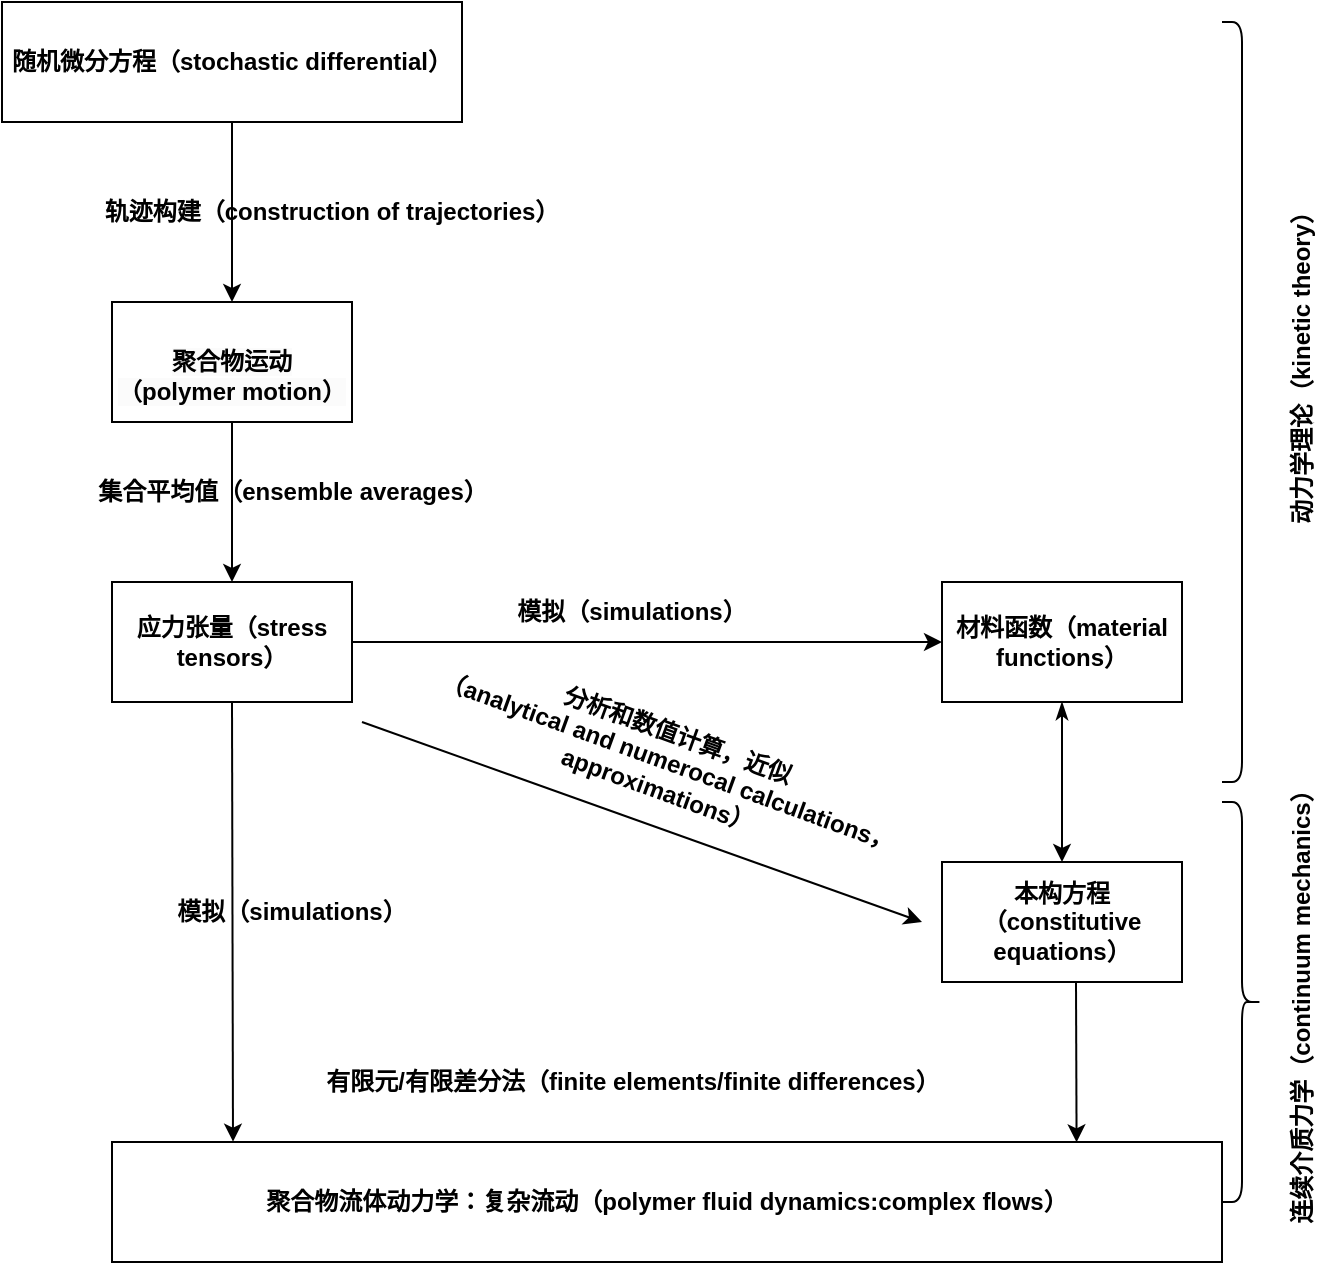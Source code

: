 <mxfile version="21.0.6" type="github">
  <diagram name="第 1 页" id="pjvNsAx7YbJ8cmZE5kwV">
    <mxGraphModel dx="1036" dy="535" grid="1" gridSize="10" guides="1" tooltips="1" connect="1" arrows="1" fold="1" page="1" pageScale="1" pageWidth="827" pageHeight="1169" math="0" shadow="0">
      <root>
        <mxCell id="0" />
        <mxCell id="1" parent="0" />
        <mxCell id="4ZGNgnVhFvvFpd6PDkWD-21" value="" style="edgeStyle=orthogonalEdgeStyle;rounded=0;orthogonalLoop=1;jettySize=auto;html=1;" edge="1" parent="1" source="4ZGNgnVhFvvFpd6PDkWD-1" target="4ZGNgnVhFvvFpd6PDkWD-4">
          <mxGeometry relative="1" as="geometry" />
        </mxCell>
        <mxCell id="4ZGNgnVhFvvFpd6PDkWD-1" value="&lt;b&gt;随机微分方程（stochastic differential）&lt;/b&gt;" style="rounded=0;whiteSpace=wrap;html=1;" vertex="1" parent="1">
          <mxGeometry x="140" width="230" height="60" as="geometry" />
        </mxCell>
        <mxCell id="4ZGNgnVhFvvFpd6PDkWD-9" value="" style="edgeStyle=orthogonalEdgeStyle;rounded=0;orthogonalLoop=1;jettySize=auto;html=1;" edge="1" parent="1" source="4ZGNgnVhFvvFpd6PDkWD-2" target="4ZGNgnVhFvvFpd6PDkWD-8">
          <mxGeometry relative="1" as="geometry" />
        </mxCell>
        <mxCell id="4ZGNgnVhFvvFpd6PDkWD-2" value="&lt;b&gt;应力张量（stress tensors）&lt;/b&gt;" style="whiteSpace=wrap;html=1;rounded=0;" vertex="1" parent="1">
          <mxGeometry x="195" y="290" width="120" height="60" as="geometry" />
        </mxCell>
        <mxCell id="4ZGNgnVhFvvFpd6PDkWD-22" value="" style="edgeStyle=orthogonalEdgeStyle;rounded=0;orthogonalLoop=1;jettySize=auto;html=1;" edge="1" parent="1" source="4ZGNgnVhFvvFpd6PDkWD-4" target="4ZGNgnVhFvvFpd6PDkWD-2">
          <mxGeometry relative="1" as="geometry" />
        </mxCell>
        <mxCell id="4ZGNgnVhFvvFpd6PDkWD-4" value="&lt;b&gt;&lt;br&gt;&lt;span style=&quot;color: rgb(0, 0, 0); font-family: Helvetica; font-size: 12px; font-style: normal; font-variant-ligatures: normal; font-variant-caps: normal; letter-spacing: normal; orphans: 2; text-align: center; text-indent: 0px; text-transform: none; widows: 2; word-spacing: 0px; -webkit-text-stroke-width: 0px; background-color: rgb(251, 251, 251); text-decoration-thickness: initial; text-decoration-style: initial; text-decoration-color: initial; float: none; display: inline !important;&quot;&gt;聚合物运动（polymer motion）&lt;/span&gt;&lt;br&gt;&lt;/b&gt;" style="whiteSpace=wrap;html=1;rounded=0;" vertex="1" parent="1">
          <mxGeometry x="195" y="150" width="120" height="60" as="geometry" />
        </mxCell>
        <mxCell id="4ZGNgnVhFvvFpd6PDkWD-6" value="&lt;b&gt;聚合物流体动力学：复杂流动（polymer fluid dynamics:complex flows）&lt;/b&gt;" style="whiteSpace=wrap;html=1;rounded=0;" vertex="1" parent="1">
          <mxGeometry x="195" y="570" width="555" height="60" as="geometry" />
        </mxCell>
        <mxCell id="4ZGNgnVhFvvFpd6PDkWD-11" value="" style="edgeStyle=orthogonalEdgeStyle;rounded=0;orthogonalLoop=1;jettySize=auto;html=1;startArrow=classicThin;startFill=1;" edge="1" parent="1" source="4ZGNgnVhFvvFpd6PDkWD-8" target="4ZGNgnVhFvvFpd6PDkWD-10">
          <mxGeometry relative="1" as="geometry" />
        </mxCell>
        <mxCell id="4ZGNgnVhFvvFpd6PDkWD-8" value="&lt;b&gt;材料函数（material functions）&lt;/b&gt;" style="whiteSpace=wrap;html=1;rounded=0;" vertex="1" parent="1">
          <mxGeometry x="610" y="290" width="120" height="60" as="geometry" />
        </mxCell>
        <mxCell id="4ZGNgnVhFvvFpd6PDkWD-10" value="&lt;b&gt;本构方程（constitutive equations）&lt;/b&gt;" style="whiteSpace=wrap;html=1;rounded=0;" vertex="1" parent="1">
          <mxGeometry x="610" y="430" width="120" height="60" as="geometry" />
        </mxCell>
        <mxCell id="4ZGNgnVhFvvFpd6PDkWD-19" value="" style="endArrow=classic;html=1;rounded=0;entryX=0.869;entryY=0.003;entryDx=0;entryDy=0;entryPerimeter=0;" edge="1" parent="1" target="4ZGNgnVhFvvFpd6PDkWD-6">
          <mxGeometry width="50" height="50" relative="1" as="geometry">
            <mxPoint x="677" y="490" as="sourcePoint" />
            <mxPoint x="440" y="430" as="targetPoint" />
          </mxGeometry>
        </mxCell>
        <mxCell id="4ZGNgnVhFvvFpd6PDkWD-23" value="" style="endArrow=classic;html=1;rounded=0;exitX=0.5;exitY=1;exitDx=0;exitDy=0;entryX=0.109;entryY=-0.003;entryDx=0;entryDy=0;entryPerimeter=0;" edge="1" parent="1" source="4ZGNgnVhFvvFpd6PDkWD-2" target="4ZGNgnVhFvvFpd6PDkWD-6">
          <mxGeometry width="50" height="50" relative="1" as="geometry">
            <mxPoint x="390" y="450" as="sourcePoint" />
            <mxPoint x="440" y="400" as="targetPoint" />
          </mxGeometry>
        </mxCell>
        <mxCell id="4ZGNgnVhFvvFpd6PDkWD-24" value="&lt;b&gt;轨迹构建（construction of trajectories）&lt;/b&gt;" style="text;html=1;strokeColor=none;fillColor=none;align=center;verticalAlign=middle;whiteSpace=wrap;rounded=0;" vertex="1" parent="1">
          <mxGeometry x="180" y="90" width="250" height="30" as="geometry" />
        </mxCell>
        <mxCell id="4ZGNgnVhFvvFpd6PDkWD-25" value="&lt;b&gt;集合平均值（ensemble averages）&lt;/b&gt;" style="text;html=1;align=center;verticalAlign=middle;resizable=0;points=[];autosize=1;strokeColor=none;fillColor=none;" vertex="1" parent="1">
          <mxGeometry x="175" y="230" width="220" height="30" as="geometry" />
        </mxCell>
        <mxCell id="4ZGNgnVhFvvFpd6PDkWD-26" value="&lt;b&gt;模拟（simulations）&lt;/b&gt;" style="text;html=1;strokeColor=none;fillColor=none;align=center;verticalAlign=middle;whiteSpace=wrap;rounded=0;" vertex="1" parent="1">
          <mxGeometry x="390" y="290" width="130" height="30" as="geometry" />
        </mxCell>
        <mxCell id="4ZGNgnVhFvvFpd6PDkWD-27" value="&lt;b&gt;模拟（simulations）&lt;/b&gt;" style="text;html=1;strokeColor=none;fillColor=none;align=center;verticalAlign=middle;whiteSpace=wrap;rounded=0;" vertex="1" parent="1">
          <mxGeometry x="220" y="440" width="130" height="30" as="geometry" />
        </mxCell>
        <mxCell id="4ZGNgnVhFvvFpd6PDkWD-28" value="&lt;b&gt;有限元/有限差分法（finite elements/finite differences）&lt;/b&gt;" style="text;html=1;align=center;verticalAlign=middle;resizable=0;points=[];autosize=1;strokeColor=none;fillColor=none;" vertex="1" parent="1">
          <mxGeometry x="290" y="525" width="330" height="30" as="geometry" />
        </mxCell>
        <mxCell id="4ZGNgnVhFvvFpd6PDkWD-29" value="&lt;b&gt;分析和数值计算，近似&lt;br&gt;（analytical and numerocal calculations，approximations）&lt;/b&gt;" style="text;html=1;strokeColor=none;fillColor=none;align=center;verticalAlign=middle;whiteSpace=wrap;rounded=0;rotation=20;" vertex="1" parent="1">
          <mxGeometry x="307.5" y="360" width="330" height="40" as="geometry" />
        </mxCell>
        <mxCell id="4ZGNgnVhFvvFpd6PDkWD-31" value="" style="endArrow=classic;html=1;rounded=0;" edge="1" parent="1">
          <mxGeometry width="50" height="50" relative="1" as="geometry">
            <mxPoint x="320" y="360" as="sourcePoint" />
            <mxPoint x="600" y="460" as="targetPoint" />
          </mxGeometry>
        </mxCell>
        <mxCell id="4ZGNgnVhFvvFpd6PDkWD-32" value="" style="shape=curlyBracket;whiteSpace=wrap;html=1;rounded=1;flipH=1;labelPosition=right;verticalLabelPosition=middle;align=left;verticalAlign=middle;size=0;" vertex="1" parent="1">
          <mxGeometry x="750" y="10" width="10" height="380" as="geometry" />
        </mxCell>
        <mxCell id="4ZGNgnVhFvvFpd6PDkWD-33" value="" style="shape=curlyBracket;whiteSpace=wrap;html=1;rounded=1;flipH=1;labelPosition=right;verticalLabelPosition=middle;align=left;verticalAlign=middle;" vertex="1" parent="1">
          <mxGeometry x="750" y="400" width="20" height="200" as="geometry" />
        </mxCell>
        <mxCell id="4ZGNgnVhFvvFpd6PDkWD-36" value="&lt;b&gt;连续介质力学（continuum mechanics）&lt;/b&gt;" style="text;html=1;align=center;verticalAlign=middle;resizable=0;points=[];autosize=1;strokeColor=none;fillColor=none;rotation=-90;" vertex="1" parent="1">
          <mxGeometry x="665" y="485" width="250" height="30" as="geometry" />
        </mxCell>
        <mxCell id="4ZGNgnVhFvvFpd6PDkWD-37" value="动力学理论（kinetic theory）" style="text;html=1;strokeColor=none;fillColor=none;align=center;verticalAlign=middle;whiteSpace=wrap;rounded=0;rotation=-90;fontStyle=1" vertex="1" parent="1">
          <mxGeometry x="675" y="165" width="230" height="30" as="geometry" />
        </mxCell>
      </root>
    </mxGraphModel>
  </diagram>
</mxfile>
